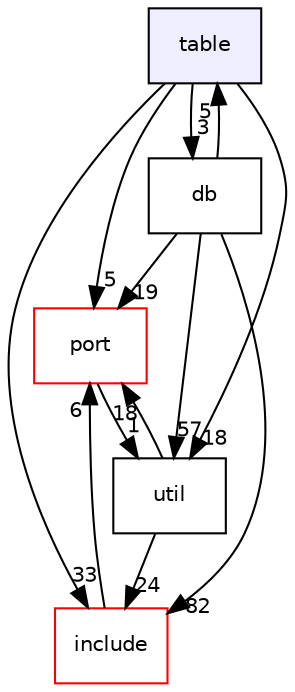 digraph "table" {
  compound=true
  node [ fontsize="10", fontname="Helvetica"];
  edge [ labelfontsize="10", labelfontname="Helvetica"];
  dir_7cea70ad8000b4ba25606f1df9c7574a [shape=box, label="table", style="filled", fillcolor="#eeeeff", pencolor="black", URL="dir_7cea70ad8000b4ba25606f1df9c7574a.html"];
  dir_651562d8bf6cfd3e81eff5b570d7df50 [shape=box label="port" fillcolor="white" style="filled" color="red" URL="dir_651562d8bf6cfd3e81eff5b570d7df50.html"];
  dir_23ec12649285f9fabf3a6b7380226c28 [shape=box label="util" URL="dir_23ec12649285f9fabf3a6b7380226c28.html"];
  dir_ce5981f09099a3fa6071b9eb8fe67a2c [shape=box label="db" URL="dir_ce5981f09099a3fa6071b9eb8fe67a2c.html"];
  dir_d44c64559bbebec7f509842c48db8b23 [shape=box label="include" fillcolor="white" style="filled" color="red" URL="dir_d44c64559bbebec7f509842c48db8b23.html"];
  dir_7cea70ad8000b4ba25606f1df9c7574a->dir_651562d8bf6cfd3e81eff5b570d7df50 [headlabel="5", labeldistance=1.5 headhref="dir_000010_000008.html"];
  dir_7cea70ad8000b4ba25606f1df9c7574a->dir_23ec12649285f9fabf3a6b7380226c28 [headlabel="18", labeldistance=1.5 headhref="dir_000010_000011.html"];
  dir_7cea70ad8000b4ba25606f1df9c7574a->dir_ce5981f09099a3fa6071b9eb8fe67a2c [headlabel="3", labeldistance=1.5 headhref="dir_000010_000000.html"];
  dir_7cea70ad8000b4ba25606f1df9c7574a->dir_d44c64559bbebec7f509842c48db8b23 [headlabel="33", labeldistance=1.5 headhref="dir_000010_000005.html"];
  dir_651562d8bf6cfd3e81eff5b570d7df50->dir_23ec12649285f9fabf3a6b7380226c28 [headlabel="1", labeldistance=1.5 headhref="dir_000008_000011.html"];
  dir_23ec12649285f9fabf3a6b7380226c28->dir_651562d8bf6cfd3e81eff5b570d7df50 [headlabel="18", labeldistance=1.5 headhref="dir_000011_000008.html"];
  dir_23ec12649285f9fabf3a6b7380226c28->dir_d44c64559bbebec7f509842c48db8b23 [headlabel="24", labeldistance=1.5 headhref="dir_000011_000005.html"];
  dir_ce5981f09099a3fa6071b9eb8fe67a2c->dir_7cea70ad8000b4ba25606f1df9c7574a [headlabel="5", labeldistance=1.5 headhref="dir_000000_000010.html"];
  dir_ce5981f09099a3fa6071b9eb8fe67a2c->dir_651562d8bf6cfd3e81eff5b570d7df50 [headlabel="19", labeldistance=1.5 headhref="dir_000000_000008.html"];
  dir_ce5981f09099a3fa6071b9eb8fe67a2c->dir_23ec12649285f9fabf3a6b7380226c28 [headlabel="57", labeldistance=1.5 headhref="dir_000000_000011.html"];
  dir_ce5981f09099a3fa6071b9eb8fe67a2c->dir_d44c64559bbebec7f509842c48db8b23 [headlabel="82", labeldistance=1.5 headhref="dir_000000_000005.html"];
  dir_d44c64559bbebec7f509842c48db8b23->dir_651562d8bf6cfd3e81eff5b570d7df50 [headlabel="6", labeldistance=1.5 headhref="dir_000005_000008.html"];
}
